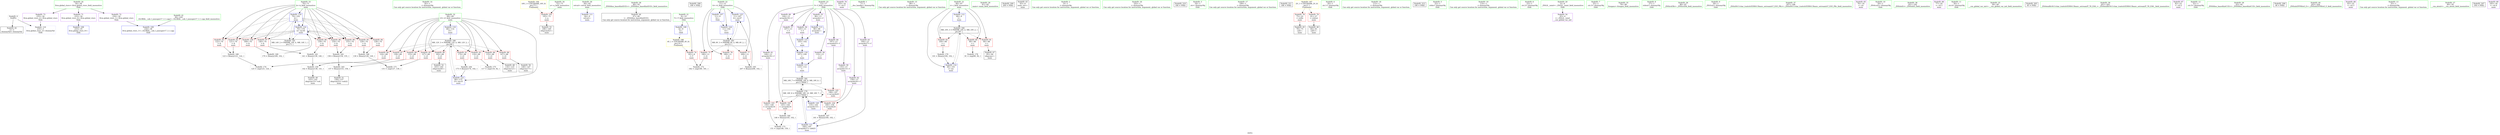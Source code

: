 digraph "SVFG" {
	label="SVFG";

	Node0x562ab3d60280 [shape=record,color=grey,label="{NodeID: 0\nNullPtr}"];
	Node0x562ab3d60280 -> Node0x562ab3d61b80[style=solid];
	Node0x562ab3d60280 -> Node0x562ab3d62ce0[style=solid];
	Node0x562ab3d714e0 [shape=record,color=black,label="{NodeID: 180\nMR_12V_3 = PHI(MR_12V_4, MR_12V_2, )\npts\{69 \}\n}"];
	Node0x562ab3d714e0 -> Node0x562ab3d64de0[style=dashed];
	Node0x562ab3d714e0 -> Node0x562ab3d64eb0[style=dashed];
	Node0x562ab3d714e0 -> Node0x562ab3d64f80[style=dashed];
	Node0x562ab3d714e0 -> Node0x562ab3d65050[style=dashed];
	Node0x562ab3d714e0 -> Node0x562ab3d65120[style=dashed];
	Node0x562ab3d714e0 -> Node0x562ab3d651f0[style=dashed];
	Node0x562ab3d714e0 -> Node0x562ab3d652c0[style=dashed];
	Node0x562ab3d714e0 -> Node0x562ab3d65390[style=dashed];
	Node0x562ab3d714e0 -> Node0x562ab3d65460[style=dashed];
	Node0x562ab3d714e0 -> Node0x562ab3d67f50[style=dashed];
	Node0x562ab3d62190 [shape=record,color=red,label="{NodeID: 97\n140\<--70\n\<--k\nmain\n}"];
	Node0x562ab3d62190 -> Node0x562ab3d69d80[style=solid];
	Node0x562ab3d60310 [shape=record,color=green,label="{NodeID: 14\n92\<--1\n\<--dummyObj\nCan only get source location for instruction, argument, global var or function.}"];
	Node0x562ab3d65a30 [shape=record,color=yellow,style=double,label="{NodeID: 194\n16V_1 = ENCHI(MR_16V_0)\npts\{73 \}\nFun[main]}"];
	Node0x562ab3d65a30 -> Node0x562ab3d624d0[style=dashed];
	Node0x562ab3d62de0 [shape=record,color=blue,label="{NodeID: 111\n64\<--9\nretval\<--\nmain\n}"];
	Node0x562ab3d60e70 [shape=record,color=green,label="{NodeID: 28\n48\<--54\n_ZNSt8ios_base4InitD1Ev\<--_ZNSt8ios_base4InitD1Ev_field_insensitive\n}"];
	Node0x562ab3d60e70 -> Node0x562ab3d61d50[style=solid];
	Node0x562ab3d7d950 [shape=record,color=black,label="{NodeID: 208\n199 = PHI()\n}"];
	Node0x562ab3d680f0 [shape=record,color=blue,label="{NodeID: 125\n11\<--207\ntt\<--inc47\nmain\n}"];
	Node0x562ab3d680f0 -> Node0x562ab3d723e0[style=dashed];
	Node0x562ab3d61b80 [shape=record,color=black,label="{NodeID: 42\n2\<--3\ndummyVal\<--dummyVal\n}"];
	Node0x562ab3d63760 [shape=record,color=purple,label="{NodeID: 56\n105\<--13\n\<--f\nmain\n}"];
	Node0x562ab3d63760 -> Node0x562ab3d678d0[style=solid];
	Node0x562ab3d642c0 [shape=record,color=purple,label="{NodeID: 70\n193\<--32\n\<--.str.5\nmain\n}"];
	Node0x562ab3d6a680 [shape=record,color=grey,label="{NodeID: 167\n161 = Binary(160, 102, )\n}"];
	Node0x562ab3d6a680 -> Node0x562ab3d67db0[style=solid];
	Node0x562ab3d64eb0 [shape=record,color=red,label="{NodeID: 84\n124\<--68\n\<--i3\nmain\n}"];
	Node0x562ab3d64eb0 -> Node0x562ab3d6b100[style=solid];
	Node0x562ab3d4a740 [shape=record,color=green,label="{NodeID: 1\n7\<--1\n__dso_handle\<--dummyObj\nGlob }"];
	Node0x562ab3d719e0 [shape=record,color=black,label="{NodeID: 181\nMR_14V_2 = PHI(MR_14V_4, MR_14V_1, )\npts\{71 \}\n}"];
	Node0x562ab3d719e0 -> Node0x562ab3d67c10[style=dashed];
	Node0x562ab3d62260 [shape=record,color=red,label="{NodeID: 98\n154\<--70\n\<--k\nmain\n}"];
	Node0x562ab3d62260 -> Node0x562ab3d69f00[style=solid];
	Node0x562ab3d603a0 [shape=record,color=green,label="{NodeID: 15\n98\<--1\n\<--dummyObj\nCan only get source location for instruction, argument, global var or function.}"];
	Node0x562ab3d62eb0 [shape=record,color=blue,label="{NodeID: 112\n66\<--9\ni\<--\nmain\n}"];
	Node0x562ab3d62eb0 -> Node0x562ab3d728e0[style=dashed];
	Node0x562ab3d60f70 [shape=record,color=green,label="{NodeID: 29\n61\<--62\nmain\<--main_field_insensitive\n}"];
	Node0x562ab3d7da50 [shape=record,color=black,label="{NodeID: 209\n200 = PHI()\n}"];
	Node0x562ab3d61c80 [shape=record,color=black,label="{NodeID: 43\n63\<--9\nmain_ret\<--\nmain\n}"];
	Node0x562ab3d63830 [shape=record,color=purple,label="{NodeID: 57\n107\<--13\n\<--f\nmain\n}"];
	Node0x562ab3d63830 -> Node0x562ab3d679a0[style=solid];
	Node0x562ab3d64390 [shape=record,color=purple,label="{NodeID: 71\n233\<--34\nllvm.global_ctors_0\<--llvm.global_ctors\nGlob }"];
	Node0x562ab3d64390 -> Node0x562ab3d62ae0[style=solid];
	Node0x562ab3d6a800 [shape=record,color=grey,label="{NodeID: 168\n123 = Binary(121, 122, )\n}"];
	Node0x562ab3d6a800 -> Node0x562ab3d6b100[style=solid];
	Node0x562ab3d64f80 [shape=record,color=red,label="{NodeID: 85\n127\<--68\n\<--i3\nmain\n}"];
	Node0x562ab3d64f80 -> Node0x562ab3d6ac80[style=solid];
	Node0x562ab3d4ce90 [shape=record,color=green,label="{NodeID: 2\n9\<--1\n\<--dummyObj\nCan only get source location for instruction, argument, global var or function.}"];
	Node0x562ab3d71ee0 [shape=record,color=black,label="{NodeID: 182\nMR_18V_7 = PHI(MR_18V_8, MR_18V_6, )\npts\{170000 \}\n}"];
	Node0x562ab3d71ee0 -> Node0x562ab3d62810[style=dashed];
	Node0x562ab3d71ee0 -> Node0x562ab3d70fe0[style=dashed];
	Node0x562ab3d62330 [shape=record,color=red,label="{NodeID: 99\n155\<--70\n\<--k\nmain\n}"];
	Node0x562ab3d62330 -> Node0x562ab3d69f00[style=solid];
	Node0x562ab3d60430 [shape=record,color=green,label="{NodeID: 16\n102\<--1\n\<--dummyObj\nCan only get source location for instruction, argument, global var or function.}"];
	Node0x562ab3d62f80 [shape=record,color=blue,label="{NodeID: 113\n96\<--98\narrayidx\<--\nmain\n}"];
	Node0x562ab3d62f80 -> Node0x562ab3d62f80[style=dashed];
	Node0x562ab3d62f80 -> Node0x562ab3d678d0[style=dashed];
	Node0x562ab3d61070 [shape=record,color=green,label="{NodeID: 30\n64\<--65\nretval\<--retval_field_insensitive\nmain\n}"];
	Node0x562ab3d61070 -> Node0x562ab3d62de0[style=solid];
	Node0x562ab3d7db20 [shape=record,color=black,label="{NodeID: 210\n184 = PHI()\n}"];
	Node0x562ab3d61d50 [shape=record,color=black,label="{NodeID: 44\n47\<--48\n\<--_ZNSt8ios_base4InitD1Ev\nCan only get source location for instruction, argument, global var or function.}"];
	Node0x562ab3d63900 [shape=record,color=purple,label="{NodeID: 58\n110\<--13\n\<--f\nmain\n}"];
	Node0x562ab3d63900 -> Node0x562ab3d67a70[style=solid];
	Node0x562ab3d64490 [shape=record,color=purple,label="{NodeID: 72\n234\<--34\nllvm.global_ctors_1\<--llvm.global_ctors\nGlob }"];
	Node0x562ab3d64490 -> Node0x562ab3d62be0[style=solid];
	Node0x562ab3d6a980 [shape=record,color=grey,label="{NodeID: 169\n170 = Binary(169, 102, )\n}"];
	Node0x562ab3d6a980 -> Node0x562ab3d67e80[style=solid];
	Node0x562ab3d65050 [shape=record,color=red,label="{NodeID: 86\n133\<--68\n\<--i3\nmain\n}"];
	Node0x562ab3d65050 -> Node0x562ab3d630e0[style=solid];
	Node0x562ab3d4b7d0 [shape=record,color=green,label="{NodeID: 3\n18\<--1\n.str\<--dummyObj\nGlob }"];
	Node0x562ab3d723e0 [shape=record,color=black,label="{NodeID: 183\nMR_6V_3 = PHI(MR_6V_4, MR_6V_2, )\npts\{12 \}\n}"];
	Node0x562ab3d723e0 -> Node0x562ab3d64760[style=dashed];
	Node0x562ab3d723e0 -> Node0x562ab3d64830[style=dashed];
	Node0x562ab3d723e0 -> Node0x562ab3d64900[style=dashed];
	Node0x562ab3d723e0 -> Node0x562ab3d680f0[style=dashed];
	Node0x562ab3d62400 [shape=record,color=red,label="{NodeID: 100\n169\<--70\n\<--k\nmain\n}"];
	Node0x562ab3d62400 -> Node0x562ab3d6a980[style=solid];
	Node0x562ab3d604c0 [shape=record,color=green,label="{NodeID: 17\n109\<--1\n\<--dummyObj\nCan only get source location for instruction, argument, global var or function.}"];
	Node0x562ab3d63050 [shape=record,color=blue,label="{NodeID: 114\n66\<--101\ni\<--inc\nmain\n}"];
	Node0x562ab3d63050 -> Node0x562ab3d728e0[style=dashed];
	Node0x562ab3d61140 [shape=record,color=green,label="{NodeID: 31\n66\<--67\ni\<--i_field_insensitive\nmain\n}"];
	Node0x562ab3d61140 -> Node0x562ab3d64b70[style=solid];
	Node0x562ab3d61140 -> Node0x562ab3d64c40[style=solid];
	Node0x562ab3d61140 -> Node0x562ab3d64d10[style=solid];
	Node0x562ab3d61140 -> Node0x562ab3d62eb0[style=solid];
	Node0x562ab3d61140 -> Node0x562ab3d63050[style=solid];
	Node0x562ab3d7dbf0 [shape=record,color=black,label="{NodeID: 211\n186 = PHI()\n}"];
	Node0x562ab3d61e50 [shape=record,color=black,label="{NodeID: 45\n78\<--75\ncall\<--\nmain\n}"];
	Node0x562ab3d639d0 [shape=record,color=purple,label="{NodeID: 59\n135\<--13\narrayidx13\<--f\nmain\n}"];
	Node0x562ab3d639d0 -> Node0x562ab3d67ce0[style=solid];
	Node0x562ab3d64590 [shape=record,color=purple,label="{NodeID: 73\n235\<--34\nllvm.global_ctors_2\<--llvm.global_ctors\nGlob }"];
	Node0x562ab3d64590 -> Node0x562ab3d62ce0[style=solid];
	Node0x562ab3d6ab00 [shape=record,color=grey,label="{NodeID: 170\n101 = Binary(100, 102, )\n}"];
	Node0x562ab3d6ab00 -> Node0x562ab3d63050[style=solid];
	Node0x562ab3d65120 [shape=record,color=red,label="{NodeID: 87\n138\<--68\n\<--i3\nmain\n}"];
	Node0x562ab3d65120 -> Node0x562ab3d69a80[style=solid];
	Node0x562ab3d4b860 [shape=record,color=green,label="{NodeID: 4\n20\<--1\n.str.1\<--dummyObj\nGlob }"];
	Node0x562ab3d728e0 [shape=record,color=black,label="{NodeID: 184\nMR_10V_3 = PHI(MR_10V_4, MR_10V_2, )\npts\{67 \}\n}"];
	Node0x562ab3d728e0 -> Node0x562ab3d64b70[style=dashed];
	Node0x562ab3d728e0 -> Node0x562ab3d64c40[style=dashed];
	Node0x562ab3d728e0 -> Node0x562ab3d64d10[style=dashed];
	Node0x562ab3d728e0 -> Node0x562ab3d63050[style=dashed];
	Node0x562ab3d624d0 [shape=record,color=red,label="{NodeID: 101\n195\<--72\n\<--a\nmain\n}"];
	Node0x562ab3d624d0 -> Node0x562ab3d634f0[style=solid];
	Node0x562ab3d60550 [shape=record,color=green,label="{NodeID: 18\n112\<--1\n\<--dummyObj\nCan only get source location for instruction, argument, global var or function.}"];
	Node0x562ab3d678d0 [shape=record,color=blue,label="{NodeID: 115\n105\<--102\n\<--\nmain\n}"];
	Node0x562ab3d678d0 -> Node0x562ab3d679a0[style=dashed];
	Node0x562ab3d61210 [shape=record,color=green,label="{NodeID: 32\n68\<--69\ni3\<--i3_field_insensitive\nmain\n}"];
	Node0x562ab3d61210 -> Node0x562ab3d64de0[style=solid];
	Node0x562ab3d61210 -> Node0x562ab3d64eb0[style=solid];
	Node0x562ab3d61210 -> Node0x562ab3d64f80[style=solid];
	Node0x562ab3d61210 -> Node0x562ab3d65050[style=solid];
	Node0x562ab3d61210 -> Node0x562ab3d65120[style=solid];
	Node0x562ab3d61210 -> Node0x562ab3d651f0[style=solid];
	Node0x562ab3d61210 -> Node0x562ab3d652c0[style=solid];
	Node0x562ab3d61210 -> Node0x562ab3d65390[style=solid];
	Node0x562ab3d61210 -> Node0x562ab3d65460[style=solid];
	Node0x562ab3d61210 -> Node0x562ab3d67b40[style=solid];
	Node0x562ab3d61210 -> Node0x562ab3d67f50[style=solid];
	Node0x562ab3d7dd50 [shape=record,color=black,label="{NodeID: 212\n190 = PHI()\n}"];
	Node0x562ab3d61f20 [shape=record,color=black,label="{NodeID: 46\n84\<--81\ncall1\<--\nmain\n}"];
	Node0x562ab3d63aa0 [shape=record,color=purple,label="{NodeID: 60\n144\<--13\narrayidx16\<--f\nmain\n}"];
	Node0x562ab3d63aa0 -> Node0x562ab3d625a0[style=solid];
	Node0x562ab3d64690 [shape=record,color=red,label="{NodeID: 74\n181\<--8\n\<--T\nmain\n}"];
	Node0x562ab3d64690 -> Node0x562ab3d6ae00[style=solid];
	Node0x562ab3d6ac80 [shape=record,color=grey,label="{NodeID: 171\n131 = cmp(127, 130, )\n}"];
	Node0x562ab3d651f0 [shape=record,color=red,label="{NodeID: 88\n147\<--68\n\<--i3\nmain\n}"];
	Node0x562ab3d651f0 -> Node0x562ab3d63280[style=solid];
	Node0x562ab3d4b8f0 [shape=record,color=green,label="{NodeID: 5\n22\<--1\nstdin\<--dummyObj\nGlob }"];
	Node0x562ab3d625a0 [shape=record,color=red,label="{NodeID: 102\n145\<--144\n\<--arrayidx16\nmain\n}"];
	Node0x562ab3d625a0 -> Node0x562ab3d69c00[style=solid];
	Node0x562ab3d605e0 [shape=record,color=green,label="{NodeID: 19\n114\<--1\n\<--dummyObj\nCan only get source location for instruction, argument, global var or function.}"];
	Node0x562ab3d679a0 [shape=record,color=blue,label="{NodeID: 116\n107\<--109\n\<--\nmain\n}"];
	Node0x562ab3d679a0 -> Node0x562ab3d67a70[style=dashed];
	Node0x562ab3d612e0 [shape=record,color=green,label="{NodeID: 33\n70\<--71\nk\<--k_field_insensitive\nmain\n}"];
	Node0x562ab3d612e0 -> Node0x562ab3d65530[style=solid];
	Node0x562ab3d612e0 -> Node0x562ab3d65600[style=solid];
	Node0x562ab3d612e0 -> Node0x562ab3d656d0[style=solid];
	Node0x562ab3d612e0 -> Node0x562ab3d657a0[style=solid];
	Node0x562ab3d612e0 -> Node0x562ab3d620c0[style=solid];
	Node0x562ab3d612e0 -> Node0x562ab3d62190[style=solid];
	Node0x562ab3d612e0 -> Node0x562ab3d62260[style=solid];
	Node0x562ab3d612e0 -> Node0x562ab3d62330[style=solid];
	Node0x562ab3d612e0 -> Node0x562ab3d62400[style=solid];
	Node0x562ab3d612e0 -> Node0x562ab3d67c10[style=solid];
	Node0x562ab3d612e0 -> Node0x562ab3d67e80[style=solid];
	Node0x562ab3d61ff0 [shape=record,color=black,label="{NodeID: 47\n95\<--94\nidxprom\<--\nmain\n}"];
	Node0x562ab3d63b70 [shape=record,color=purple,label="{NodeID: 61\n149\<--13\narrayidx18\<--f\nmain\n}"];
	Node0x562ab3d63b70 -> Node0x562ab3d62670[style=solid];
	Node0x562ab3d64760 [shape=record,color=red,label="{NodeID: 75\n180\<--11\n\<--tt\nmain\n}"];
	Node0x562ab3d64760 -> Node0x562ab3d6ae00[style=solid];
	Node0x562ab3d6ae00 [shape=record,color=grey,label="{NodeID: 172\n182 = cmp(180, 181, )\n}"];
	Node0x562ab3d652c0 [shape=record,color=red,label="{NodeID: 89\n153\<--68\n\<--i3\nmain\n}"];
	Node0x562ab3d652c0 -> Node0x562ab3d6a080[style=solid];
	Node0x562ab3d4b980 [shape=record,color=green,label="{NodeID: 6\n23\<--1\n.str.2\<--dummyObj\nGlob }"];
	Node0x562ab3d62670 [shape=record,color=red,label="{NodeID: 103\n150\<--149\n\<--arrayidx18\nmain\n}"];
	Node0x562ab3d62670 -> Node0x562ab3d6af80[style=solid];
	Node0x562ab3d60670 [shape=record,color=green,label="{NodeID: 20\n4\<--6\n_ZStL8__ioinit\<--_ZStL8__ioinit_field_insensitive\nGlob }"];
	Node0x562ab3d60670 -> Node0x562ab3d635c0[style=solid];
	Node0x562ab3d67a70 [shape=record,color=blue,label="{NodeID: 117\n110\<--112\n\<--\nmain\n}"];
	Node0x562ab3d67a70 -> Node0x562ab3d71ee0[style=dashed];
	Node0x562ab3d613b0 [shape=record,color=green,label="{NodeID: 34\n72\<--73\na\<--a_field_insensitive\nmain\n}"];
	Node0x562ab3d613b0 -> Node0x562ab3d624d0[style=solid];
	Node0x562ab3d630e0 [shape=record,color=black,label="{NodeID: 48\n134\<--133\nidxprom12\<--\nmain\n}"];
	Node0x562ab3d63c40 [shape=record,color=purple,label="{NodeID: 62\n159\<--13\narrayidx24\<--f\nmain\n}"];
	Node0x562ab3d63c40 -> Node0x562ab3d62740[style=solid];
	Node0x562ab3d69a80 [shape=record,color=grey,label="{NodeID: 159\n142 = Binary(138, 141, )\n}"];
	Node0x562ab3d69a80 -> Node0x562ab3d631b0[style=solid];
	Node0x562ab3d64830 [shape=record,color=red,label="{NodeID: 76\n189\<--11\n\<--tt\nmain\n}"];
	Node0x562ab3d6af80 [shape=record,color=grey,label="{NodeID: 173\n151 = cmp(146, 150, )\n}"];
	Node0x562ab3d65390 [shape=record,color=red,label="{NodeID: 90\n162\<--68\n\<--i3\nmain\n}"];
	Node0x562ab3d65390 -> Node0x562ab3d63420[style=solid];
	Node0x562ab3d4ba10 [shape=record,color=green,label="{NodeID: 7\n25\<--1\n.str.3\<--dummyObj\nGlob }"];
	Node0x562ab3d737e0 [shape=record,color=yellow,style=double,label="{NodeID: 187\n2V_1 = ENCHI(MR_2V_0)\npts\{1 \}\nFun[main]}"];
	Node0x562ab3d737e0 -> Node0x562ab3d649d0[style=dashed];
	Node0x562ab3d737e0 -> Node0x562ab3d64aa0[style=dashed];
	Node0x562ab3d62740 [shape=record,color=red,label="{NodeID: 104\n160\<--159\n\<--arrayidx24\nmain\n}"];
	Node0x562ab3d62740 -> Node0x562ab3d6a680[style=solid];
	Node0x562ab3d60770 [shape=record,color=green,label="{NodeID: 21\n8\<--10\nT\<--T_field_insensitive\nGlob }"];
	Node0x562ab3d60770 -> Node0x562ab3d64690[style=solid];
	Node0x562ab3d60770 -> Node0x562ab3d628e0[style=solid];
	Node0x562ab3d67b40 [shape=record,color=blue,label="{NodeID: 118\n68\<--114\ni3\<--\nmain\n}"];
	Node0x562ab3d67b40 -> Node0x562ab3d714e0[style=dashed];
	Node0x562ab3d61480 [shape=record,color=green,label="{NodeID: 35\n79\<--80\nfreopen\<--freopen_field_insensitive\n}"];
	Node0x562ab3d631b0 [shape=record,color=black,label="{NodeID: 49\n143\<--142\nidxprom15\<--sub\nmain\n}"];
	Node0x562ab3d63d10 [shape=record,color=purple,label="{NodeID: 63\n164\<--13\narrayidx27\<--f\nmain\n}"];
	Node0x562ab3d63d10 -> Node0x562ab3d67db0[style=solid];
	Node0x562ab3d69c00 [shape=record,color=grey,label="{NodeID: 160\n146 = Binary(145, 102, )\n}"];
	Node0x562ab3d69c00 -> Node0x562ab3d6af80[style=solid];
	Node0x562ab3d64900 [shape=record,color=red,label="{NodeID: 77\n206\<--11\n\<--tt\nmain\n}"];
	Node0x562ab3d64900 -> Node0x562ab3d6a380[style=solid];
	Node0x562ab3d6b100 [shape=record,color=grey,label="{NodeID: 174\n125 = cmp(123, 124, )\n}"];
	Node0x562ab3d65460 [shape=record,color=red,label="{NodeID: 91\n174\<--68\n\<--i3\nmain\n}"];
	Node0x562ab3d65460 -> Node0x562ab3d6a200[style=solid];
	Node0x562ab3d4c0d0 [shape=record,color=green,label="{NodeID: 8\n27\<--1\nstdout\<--dummyObj\nGlob }"];
	Node0x562ab3d74300 [shape=record,color=yellow,style=double,label="{NodeID: 188\n4V_1 = ENCHI(MR_4V_0)\npts\{10 \}\nFun[main]}"];
	Node0x562ab3d74300 -> Node0x562ab3d64690[style=dashed];
	Node0x562ab3d62810 [shape=record,color=red,label="{NodeID: 105\n198\<--197\n\<--arrayidx43\nmain\n}"];
	Node0x562ab3d60870 [shape=record,color=green,label="{NodeID: 22\n11\<--12\ntt\<--tt_field_insensitive\nGlob }"];
	Node0x562ab3d60870 -> Node0x562ab3d64760[style=solid];
	Node0x562ab3d60870 -> Node0x562ab3d64830[style=solid];
	Node0x562ab3d60870 -> Node0x562ab3d64900[style=solid];
	Node0x562ab3d60870 -> Node0x562ab3d629e0[style=solid];
	Node0x562ab3d60870 -> Node0x562ab3d68020[style=solid];
	Node0x562ab3d60870 -> Node0x562ab3d680f0[style=solid];
	Node0x562ab3d67c10 [shape=record,color=blue,label="{NodeID: 119\n70\<--102\nk\<--\nmain\n}"];
	Node0x562ab3d67c10 -> Node0x562ab3d65530[style=dashed];
	Node0x562ab3d67c10 -> Node0x562ab3d65600[style=dashed];
	Node0x562ab3d67c10 -> Node0x562ab3d656d0[style=dashed];
	Node0x562ab3d67c10 -> Node0x562ab3d657a0[style=dashed];
	Node0x562ab3d67c10 -> Node0x562ab3d620c0[style=dashed];
	Node0x562ab3d67c10 -> Node0x562ab3d62190[style=dashed];
	Node0x562ab3d67c10 -> Node0x562ab3d62260[style=dashed];
	Node0x562ab3d67c10 -> Node0x562ab3d62330[style=dashed];
	Node0x562ab3d67c10 -> Node0x562ab3d62400[style=dashed];
	Node0x562ab3d67c10 -> Node0x562ab3d67e80[style=dashed];
	Node0x562ab3d67c10 -> Node0x562ab3d719e0[style=dashed];
	Node0x562ab3d61580 [shape=record,color=green,label="{NodeID: 36\n86\<--87\n_ZNSirsERi\<--_ZNSirsERi_field_insensitive\n}"];
	Node0x562ab3d63280 [shape=record,color=black,label="{NodeID: 50\n148\<--147\nidxprom17\<--\nmain\n}"];
	Node0x562ab3d63de0 [shape=record,color=purple,label="{NodeID: 64\n197\<--13\narrayidx43\<--f\nmain\n}"];
	Node0x562ab3d63de0 -> Node0x562ab3d62810[style=solid];
	Node0x562ab3d69d80 [shape=record,color=grey,label="{NodeID: 161\n141 = Binary(139, 140, )\n}"];
	Node0x562ab3d69d80 -> Node0x562ab3d69a80[style=solid];
	Node0x562ab3d649d0 [shape=record,color=red,label="{NodeID: 78\n75\<--22\n\<--stdin\nmain\n}"];
	Node0x562ab3d649d0 -> Node0x562ab3d61e50[style=solid];
	Node0x562ab3d6b280 [shape=record,color=grey,label="{NodeID: 175\n117 = cmp(116, 92, )\n}"];
	Node0x562ab3d65530 [shape=record,color=red,label="{NodeID: 92\n121\<--70\n\<--k\nmain\n}"];
	Node0x562ab3d65530 -> Node0x562ab3d6a800[style=solid];
	Node0x562ab3d4c160 [shape=record,color=green,label="{NodeID: 9\n28\<--1\n_ZSt3cin\<--dummyObj\nGlob }"];
	Node0x562ab3d628e0 [shape=record,color=blue,label="{NodeID: 106\n8\<--9\nT\<--\nGlob }"];
	Node0x562ab3d628e0 -> Node0x562ab3d74300[style=dashed];
	Node0x562ab3d60970 [shape=record,color=green,label="{NodeID: 23\n13\<--17\nf\<--f_field_insensitive\nGlob }"];
	Node0x562ab3d60970 -> Node0x562ab3d63690[style=solid];
	Node0x562ab3d60970 -> Node0x562ab3d63760[style=solid];
	Node0x562ab3d60970 -> Node0x562ab3d63830[style=solid];
	Node0x562ab3d60970 -> Node0x562ab3d63900[style=solid];
	Node0x562ab3d60970 -> Node0x562ab3d639d0[style=solid];
	Node0x562ab3d60970 -> Node0x562ab3d63aa0[style=solid];
	Node0x562ab3d60970 -> Node0x562ab3d63b70[style=solid];
	Node0x562ab3d60970 -> Node0x562ab3d63c40[style=solid];
	Node0x562ab3d60970 -> Node0x562ab3d63d10[style=solid];
	Node0x562ab3d60970 -> Node0x562ab3d63de0[style=solid];
	Node0x562ab3d67ce0 [shape=record,color=blue,label="{NodeID: 120\n135\<--102\narrayidx13\<--\nmain\n}"];
	Node0x562ab3d67ce0 -> Node0x562ab3d70fe0[style=dashed];
	Node0x562ab3d61680 [shape=record,color=green,label="{NodeID: 37\n187\<--188\n_ZStlsISt11char_traitsIcEERSt13basic_ostreamIcT_ES5_PKc\<--_ZStlsISt11char_traitsIcEERSt13basic_ostreamIcT_ES5_PKc_field_insensitive\n}"];
	Node0x562ab3d63350 [shape=record,color=black,label="{NodeID: 51\n158\<--157\nidxprom23\<--sub22\nmain\n}"];
	Node0x562ab3d63eb0 [shape=record,color=purple,label="{NodeID: 65\n76\<--18\n\<--.str\nmain\n}"];
	Node0x562ab3d69f00 [shape=record,color=grey,label="{NodeID: 162\n156 = Binary(154, 155, )\n}"];
	Node0x562ab3d69f00 -> Node0x562ab3d6a080[style=solid];
	Node0x562ab3d64aa0 [shape=record,color=red,label="{NodeID: 79\n81\<--27\n\<--stdout\nmain\n}"];
	Node0x562ab3d64aa0 -> Node0x562ab3d61f20[style=solid];
	Node0x562ab3d6b400 [shape=record,color=grey,label="{NodeID: 176\n91 = cmp(90, 92, )\n}"];
	Node0x562ab3d65600 [shape=record,color=red,label="{NodeID: 93\n122\<--70\n\<--k\nmain\n}"];
	Node0x562ab3d65600 -> Node0x562ab3d6a800[style=solid];
	Node0x562ab3d4c1f0 [shape=record,color=green,label="{NodeID: 10\n29\<--1\n_ZSt4cout\<--dummyObj\nGlob }"];
	Node0x562ab3d629e0 [shape=record,color=blue,label="{NodeID: 107\n11\<--9\ntt\<--\nGlob }"];
	Node0x562ab3d629e0 -> Node0x562ab3d68020[style=dashed];
	Node0x562ab3d60a70 [shape=record,color=green,label="{NodeID: 24\n34\<--38\nllvm.global_ctors\<--llvm.global_ctors_field_insensitive\nGlob }"];
	Node0x562ab3d60a70 -> Node0x562ab3d64390[style=solid];
	Node0x562ab3d60a70 -> Node0x562ab3d64490[style=solid];
	Node0x562ab3d60a70 -> Node0x562ab3d64590[style=solid];
	Node0x562ab3d67db0 [shape=record,color=blue,label="{NodeID: 121\n164\<--161\narrayidx27\<--add25\nmain\n}"];
	Node0x562ab3d67db0 -> Node0x562ab3d70fe0[style=dashed];
	Node0x562ab3d61780 [shape=record,color=green,label="{NodeID: 38\n191\<--192\n_ZNSolsEi\<--_ZNSolsEi_field_insensitive\n}"];
	Node0x562ab3d63420 [shape=record,color=black,label="{NodeID: 52\n163\<--162\nidxprom26\<--\nmain\n}"];
	Node0x562ab3d63f80 [shape=record,color=purple,label="{NodeID: 66\n77\<--20\n\<--.str.1\nmain\n}"];
	Node0x562ab3d6a080 [shape=record,color=grey,label="{NodeID: 163\n157 = Binary(153, 156, )\n}"];
	Node0x562ab3d6a080 -> Node0x562ab3d63350[style=solid];
	Node0x562ab3d64b70 [shape=record,color=red,label="{NodeID: 80\n90\<--66\n\<--i\nmain\n}"];
	Node0x562ab3d64b70 -> Node0x562ab3d6b400[style=solid];
	Node0x562ab3d656d0 [shape=record,color=red,label="{NodeID: 94\n128\<--70\n\<--k\nmain\n}"];
	Node0x562ab3d656d0 -> Node0x562ab3d6a500[style=solid];
	Node0x562ab3d4c2c0 [shape=record,color=green,label="{NodeID: 11\n30\<--1\n.str.4\<--dummyObj\nGlob }"];
	Node0x562ab3d62ae0 [shape=record,color=blue,label="{NodeID: 108\n233\<--35\nllvm.global_ctors_0\<--\nGlob }"];
	Node0x562ab3d60b70 [shape=record,color=green,label="{NodeID: 25\n39\<--40\n__cxx_global_var_init\<--__cxx_global_var_init_field_insensitive\n}"];
	Node0x562ab3b386b0 [shape=record,color=black,label="{NodeID: 205\n85 = PHI()\n}"];
	Node0x562ab3d67e80 [shape=record,color=blue,label="{NodeID: 122\n70\<--170\nk\<--inc30\nmain\n}"];
	Node0x562ab3d67e80 -> Node0x562ab3d65530[style=dashed];
	Node0x562ab3d67e80 -> Node0x562ab3d65600[style=dashed];
	Node0x562ab3d67e80 -> Node0x562ab3d656d0[style=dashed];
	Node0x562ab3d67e80 -> Node0x562ab3d657a0[style=dashed];
	Node0x562ab3d67e80 -> Node0x562ab3d620c0[style=dashed];
	Node0x562ab3d67e80 -> Node0x562ab3d62190[style=dashed];
	Node0x562ab3d67e80 -> Node0x562ab3d62260[style=dashed];
	Node0x562ab3d67e80 -> Node0x562ab3d62330[style=dashed];
	Node0x562ab3d67e80 -> Node0x562ab3d62400[style=dashed];
	Node0x562ab3d67e80 -> Node0x562ab3d67e80[style=dashed];
	Node0x562ab3d67e80 -> Node0x562ab3d719e0[style=dashed];
	Node0x562ab3d61880 [shape=record,color=green,label="{NodeID: 39\n201\<--202\n_ZSt4endlIcSt11char_traitsIcEERSt13basic_ostreamIT_T0_ES6_\<--_ZSt4endlIcSt11char_traitsIcEERSt13basic_ostreamIT_T0_ES6__field_insensitive\n}"];
	Node0x562ab3d634f0 [shape=record,color=black,label="{NodeID: 53\n196\<--195\nidxprom42\<--\nmain\n}"];
	Node0x562ab3d64050 [shape=record,color=purple,label="{NodeID: 67\n82\<--23\n\<--.str.2\nmain\n}"];
	Node0x562ab3d6a200 [shape=record,color=grey,label="{NodeID: 164\n175 = Binary(174, 102, )\n}"];
	Node0x562ab3d6a200 -> Node0x562ab3d67f50[style=solid];
	Node0x562ab3d64c40 [shape=record,color=red,label="{NodeID: 81\n94\<--66\n\<--i\nmain\n}"];
	Node0x562ab3d64c40 -> Node0x562ab3d61ff0[style=solid];
	Node0x562ab3d657a0 [shape=record,color=red,label="{NodeID: 95\n129\<--70\n\<--k\nmain\n}"];
	Node0x562ab3d657a0 -> Node0x562ab3d6a500[style=solid];
	Node0x562ab3d4c390 [shape=record,color=green,label="{NodeID: 12\n32\<--1\n.str.5\<--dummyObj\nGlob }"];
	Node0x562ab3d62be0 [shape=record,color=blue,label="{NodeID: 109\n234\<--36\nllvm.global_ctors_1\<--_GLOBAL__sub_I_junsuper17_3_1.cpp\nGlob }"];
	Node0x562ab3d60c70 [shape=record,color=green,label="{NodeID: 26\n43\<--44\n_ZNSt8ios_base4InitC1Ev\<--_ZNSt8ios_base4InitC1Ev_field_insensitive\n}"];
	Node0x562ab3d7cd40 [shape=record,color=black,label="{NodeID: 206\n46 = PHI()\n}"];
	Node0x562ab3d67f50 [shape=record,color=blue,label="{NodeID: 123\n68\<--175\ni3\<--inc33\nmain\n}"];
	Node0x562ab3d67f50 -> Node0x562ab3d714e0[style=dashed];
	Node0x562ab3d61980 [shape=record,color=green,label="{NodeID: 40\n203\<--204\n_ZNSolsEPFRSoS_E\<--_ZNSolsEPFRSoS_E_field_insensitive\n}"];
	Node0x562ab3d635c0 [shape=record,color=purple,label="{NodeID: 54\n45\<--4\n\<--_ZStL8__ioinit\n__cxx_global_var_init\n}"];
	Node0x562ab3d64120 [shape=record,color=purple,label="{NodeID: 68\n83\<--25\n\<--.str.3\nmain\n}"];
	Node0x562ab3d6a380 [shape=record,color=grey,label="{NodeID: 165\n207 = Binary(206, 102, )\n}"];
	Node0x562ab3d6a380 -> Node0x562ab3d680f0[style=solid];
	Node0x562ab3d64d10 [shape=record,color=red,label="{NodeID: 82\n100\<--66\n\<--i\nmain\n}"];
	Node0x562ab3d64d10 -> Node0x562ab3d6ab00[style=solid];
	Node0x562ab3d70fe0 [shape=record,color=black,label="{NodeID: 179\nMR_18V_8 = PHI(MR_18V_10, MR_18V_7, )\npts\{170000 \}\n}"];
	Node0x562ab3d70fe0 -> Node0x562ab3d625a0[style=dashed];
	Node0x562ab3d70fe0 -> Node0x562ab3d62670[style=dashed];
	Node0x562ab3d70fe0 -> Node0x562ab3d62740[style=dashed];
	Node0x562ab3d70fe0 -> Node0x562ab3d67ce0[style=dashed];
	Node0x562ab3d70fe0 -> Node0x562ab3d67db0[style=dashed];
	Node0x562ab3d70fe0 -> Node0x562ab3d70fe0[style=dashed];
	Node0x562ab3d70fe0 -> Node0x562ab3d71ee0[style=dashed];
	Node0x562ab3d620c0 [shape=record,color=red,label="{NodeID: 96\n139\<--70\n\<--k\nmain\n}"];
	Node0x562ab3d620c0 -> Node0x562ab3d69d80[style=solid];
	Node0x562ab3d4c460 [shape=record,color=green,label="{NodeID: 13\n35\<--1\n\<--dummyObj\nCan only get source location for instruction, argument, global var or function.}"];
	Node0x562ab3d62ce0 [shape=record,color=blue, style = dotted,label="{NodeID: 110\n235\<--3\nllvm.global_ctors_2\<--dummyVal\nGlob }"];
	Node0x562ab3d60d70 [shape=record,color=green,label="{NodeID: 27\n49\<--50\n__cxa_atexit\<--__cxa_atexit_field_insensitive\n}"];
	Node0x562ab3d7ce40 [shape=record,color=black,label="{NodeID: 207\n194 = PHI()\n}"];
	Node0x562ab3d68020 [shape=record,color=blue,label="{NodeID: 124\n11\<--102\ntt\<--\nmain\n}"];
	Node0x562ab3d68020 -> Node0x562ab3d723e0[style=dashed];
	Node0x562ab3d61a80 [shape=record,color=green,label="{NodeID: 41\n36\<--229\n_GLOBAL__sub_I_junsuper17_3_1.cpp\<--_GLOBAL__sub_I_junsuper17_3_1.cpp_field_insensitive\n}"];
	Node0x562ab3d61a80 -> Node0x562ab3d62be0[style=solid];
	Node0x562ab3d63690 [shape=record,color=purple,label="{NodeID: 55\n96\<--13\narrayidx\<--f\nmain\n}"];
	Node0x562ab3d63690 -> Node0x562ab3d62f80[style=solid];
	Node0x562ab3d641f0 [shape=record,color=purple,label="{NodeID: 69\n185\<--30\n\<--.str.4\nmain\n}"];
	Node0x562ab3d6a500 [shape=record,color=grey,label="{NodeID: 166\n130 = Binary(128, 129, )\n}"];
	Node0x562ab3d6a500 -> Node0x562ab3d6ac80[style=solid];
	Node0x562ab3d64de0 [shape=record,color=red,label="{NodeID: 83\n116\<--68\n\<--i3\nmain\n}"];
	Node0x562ab3d64de0 -> Node0x562ab3d6b280[style=solid];
}
